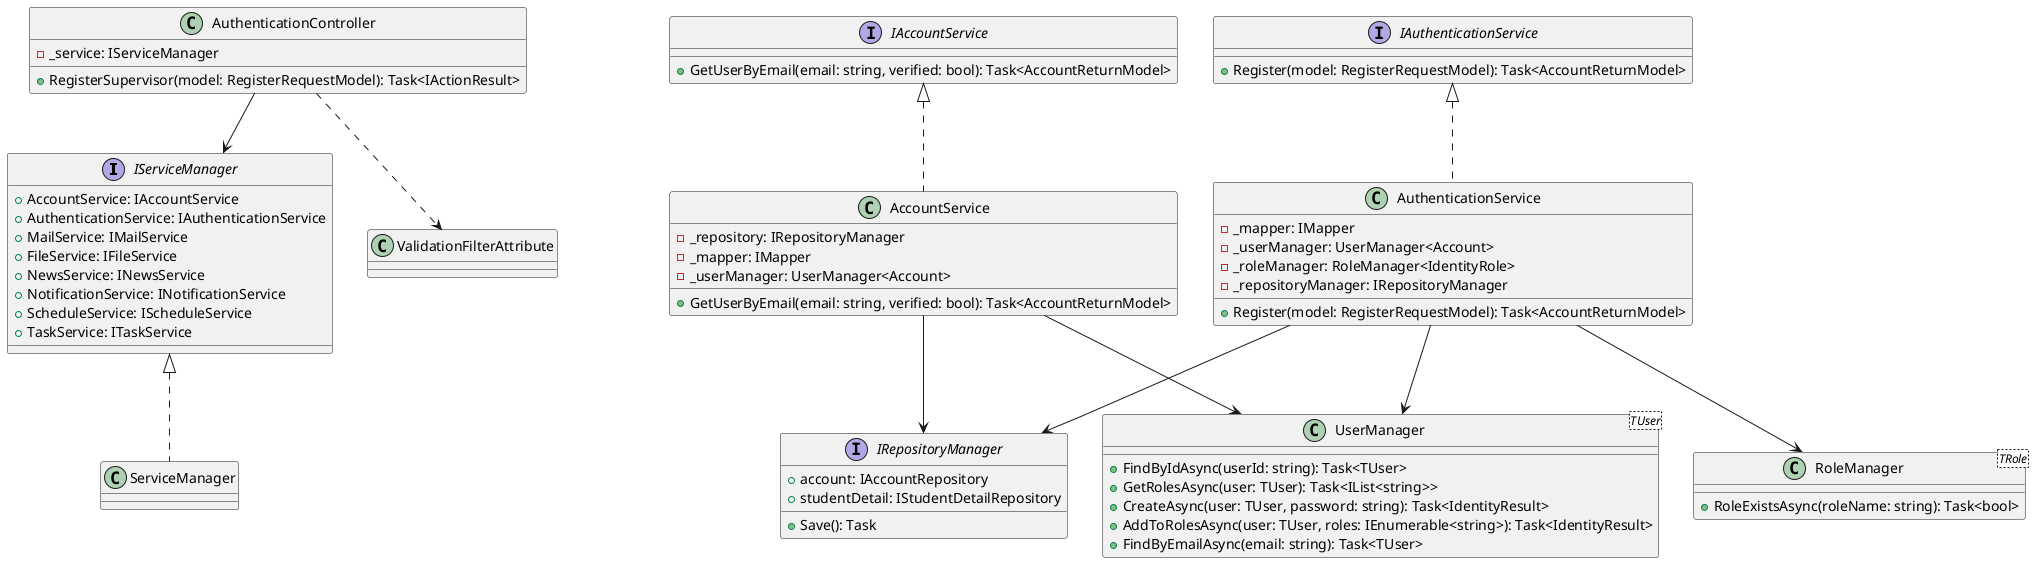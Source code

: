 @startuml Class Diagram

interface IServiceManager {
    +AccountService: IAccountService
    +AuthenticationService: IAuthenticationService
    +MailService: IMailService
    +FileService: IFileService
    +NewsService: INewsService
    +NotificationService: INotificationService
    +ScheduleService: IScheduleService
    +TaskService: ITaskService
}

interface IAuthenticationService {
    +Register(model: RegisterRequestModel): Task<AccountReturnModel>
}

class AuthenticationService {
    -_mapper: IMapper
    -_userManager: UserManager<Account>
    -_roleManager: RoleManager<IdentityRole>
    -_repositoryManager: IRepositoryManager
    +Register(model: RegisterRequestModel): Task<AccountReturnModel>
}

interface IAccountService {
    +GetUserByEmail(email: string, verified: bool): Task<AccountReturnModel>
}

class AccountService {
    -_repository: IRepositoryManager
    -_mapper: IMapper
    -_userManager: UserManager<Account>
    +GetUserByEmail(email: string, verified: bool): Task<AccountReturnModel>
}

class UserManager<TUser> {
    +FindByIdAsync(userId: string): Task<TUser>
    +GetRolesAsync(user: TUser): Task<IList<string>>
    +CreateAsync(user: TUser, password: string): Task<IdentityResult>
    +AddToRolesAsync(user: TUser, roles: IEnumerable<string>): Task<IdentityResult>
    +FindByEmailAsync(email: string): Task<TUser>
}

class RoleManager<TRole> {
    +RoleExistsAsync(roleName: string): Task<bool>
}

class AuthenticationController {
    -_service: IServiceManager
    +RegisterSupervisor(model: RegisterRequestModel): Task<IActionResult>
}

class ValidationFilterAttribute {
}

interface IRepositoryManager {
    +account: IAccountRepository
    +studentDetail: IStudentDetailRepository
    +Save(): Task
}

IServiceManager <|.. ServiceManager
IAuthenticationService <|.. AuthenticationService
IAccountService <|.. AccountService

AuthenticationController --> IServiceManager
AuthenticationController ..> ValidationFilterAttribute

AuthenticationService --> UserManager
AuthenticationService --> RoleManager
AuthenticationService --> IRepositoryManager

AccountService --> IRepositoryManager
AccountService --> UserManager

@enduml
